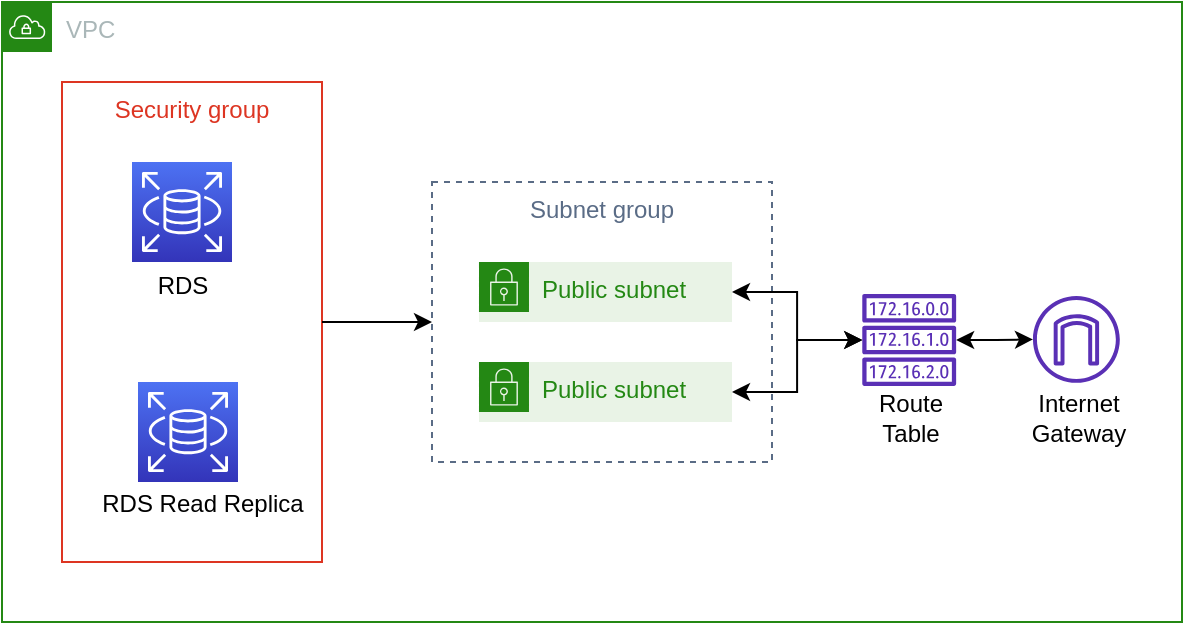 <mxfile version="14.1.8" type="device"><diagram id="VrJSyCtyyk0UYBWMlAai" name="Page-1"><mxGraphModel dx="749" dy="556" grid="1" gridSize="10" guides="1" tooltips="1" connect="1" arrows="1" fold="1" page="1" pageScale="1" pageWidth="850" pageHeight="1100" background="none" math="0" shadow="0"><root><mxCell id="0"/><mxCell id="1" parent="0"/><mxCell id="lls4c6PotRuVWO8DvVIY-1" value="VPC" style="points=[[0,0],[0.25,0],[0.5,0],[0.75,0],[1,0],[1,0.25],[1,0.5],[1,0.75],[1,1],[0.75,1],[0.5,1],[0.25,1],[0,1],[0,0.75],[0,0.5],[0,0.25]];outlineConnect=0;gradientColor=none;html=1;whiteSpace=wrap;fontSize=12;fontStyle=0;shape=mxgraph.aws4.group;grIcon=mxgraph.aws4.group_vpc;strokeColor=#248814;fillColor=none;verticalAlign=top;align=left;spacingLeft=30;fontColor=#AAB7B8;dashed=0;" parent="1" vertex="1"><mxGeometry x="40" y="210" width="590" height="310" as="geometry"/></mxCell><mxCell id="CpfxMeXxCXW5DumJ89Vl-24" value="" style="group" parent="1" vertex="1" connectable="0"><mxGeometry x="548" y="357.0" width="60" height="76.421" as="geometry"/></mxCell><mxCell id="lls4c6PotRuVWO8DvVIY-6" value="" style="outlineConnect=0;fontColor=#232F3E;fillColor=#5A30B5;strokeColor=none;dashed=0;verticalLabelPosition=bottom;verticalAlign=top;align=center;html=1;fontSize=12;fontStyle=0;aspect=fixed;pointerEvents=1;shape=mxgraph.aws4.internet_gateway;sketch=0;" parent="CpfxMeXxCXW5DumJ89Vl-24" vertex="1"><mxGeometry x="7.486" width="43.421" height="43.421" as="geometry"/></mxCell><mxCell id="lls4c6PotRuVWO8DvVIY-11" value="Internet&lt;br&gt;Gateway" style="text;html=1;resizable=0;autosize=1;align=center;verticalAlign=middle;points=[];fillColor=none;strokeColor=none;rounded=0;" parent="CpfxMeXxCXW5DumJ89Vl-24" vertex="1"><mxGeometry y="46.421" width="60" height="30" as="geometry"/></mxCell><mxCell id="IcWLiiD7wvoR-FQ5qUiS-12" value="" style="group" parent="1" vertex="1" connectable="0"><mxGeometry x="255" y="300" width="170" height="140" as="geometry"/></mxCell><mxCell id="CpfxMeXxCXW5DumJ89Vl-29" value="Subnet group" style="fillColor=none;strokeColor=#5A6C86;dashed=1;verticalAlign=top;fontStyle=0;fontColor=#5A6C86;align=center;" parent="IcWLiiD7wvoR-FQ5qUiS-12" vertex="1"><mxGeometry width="170" height="140" as="geometry"/></mxCell><mxCell id="lls4c6PotRuVWO8DvVIY-3" value="Public subnet" style="points=[[0,0],[0.25,0],[0.5,0],[0.75,0],[1,0],[1,0.25],[1,0.5],[1,0.75],[1,1],[0.75,1],[0.5,1],[0.25,1],[0,1],[0,0.75],[0,0.5],[0,0.25]];outlineConnect=0;gradientColor=none;html=1;whiteSpace=wrap;fontSize=12;fontStyle=0;shape=mxgraph.aws4.group;grIcon=mxgraph.aws4.group_security_group;grStroke=0;strokeColor=#248814;fillColor=#E9F3E6;verticalAlign=top;align=left;spacingLeft=30;fontColor=#248814;dashed=0;" parent="IcWLiiD7wvoR-FQ5qUiS-12" vertex="1"><mxGeometry x="23.49" y="40" width="126.51" height="30" as="geometry"/></mxCell><mxCell id="IcWLiiD7wvoR-FQ5qUiS-11" value="Public subnet" style="points=[[0,0],[0.25,0],[0.5,0],[0.75,0],[1,0],[1,0.25],[1,0.5],[1,0.75],[1,1],[0.75,1],[0.5,1],[0.25,1],[0,1],[0,0.75],[0,0.5],[0,0.25]];outlineConnect=0;gradientColor=none;html=1;whiteSpace=wrap;fontSize=12;fontStyle=0;shape=mxgraph.aws4.group;grIcon=mxgraph.aws4.group_security_group;grStroke=0;strokeColor=#248814;fillColor=#E9F3E6;verticalAlign=top;align=left;spacingLeft=30;fontColor=#248814;dashed=0;" parent="IcWLiiD7wvoR-FQ5qUiS-12" vertex="1"><mxGeometry x="23.49" y="90" width="126.51" height="30" as="geometry"/></mxCell><mxCell id="IcWLiiD7wvoR-FQ5qUiS-13" value="" style="group" parent="1" vertex="1" connectable="0"><mxGeometry x="70" y="250" width="130" height="240" as="geometry"/></mxCell><mxCell id="IcWLiiD7wvoR-FQ5qUiS-9" value="Security group" style="fillColor=none;strokeColor=#DD3522;verticalAlign=top;fontStyle=0;fontColor=#DD3522;" parent="IcWLiiD7wvoR-FQ5qUiS-13" vertex="1"><mxGeometry width="130" height="240" as="geometry"/></mxCell><mxCell id="IcWLiiD7wvoR-FQ5qUiS-6" value="" style="group" parent="IcWLiiD7wvoR-FQ5qUiS-13" vertex="1" connectable="0"><mxGeometry x="35" y="40" width="50" height="72" as="geometry"/></mxCell><mxCell id="IcWLiiD7wvoR-FQ5qUiS-2" value="" style="outlineConnect=0;fontColor=#232F3E;gradientColor=#4D72F3;gradientDirection=north;fillColor=#3334B9;strokeColor=#ffffff;dashed=0;verticalLabelPosition=bottom;verticalAlign=top;align=center;html=1;fontSize=12;fontStyle=0;aspect=fixed;shape=mxgraph.aws4.resourceIcon;resIcon=mxgraph.aws4.rds;" parent="IcWLiiD7wvoR-FQ5qUiS-6" vertex="1"><mxGeometry width="50" height="50" as="geometry"/></mxCell><mxCell id="IcWLiiD7wvoR-FQ5qUiS-4" value="RDS" style="text;html=1;resizable=0;autosize=1;align=center;verticalAlign=middle;points=[];fillColor=none;strokeColor=none;rounded=0;" parent="IcWLiiD7wvoR-FQ5qUiS-6" vertex="1"><mxGeometry x="5" y="52" width="40" height="20" as="geometry"/></mxCell><mxCell id="IcWLiiD7wvoR-FQ5qUiS-7" value="" style="group" parent="IcWLiiD7wvoR-FQ5qUiS-13" vertex="1" connectable="0"><mxGeometry x="10" y="150" width="120" height="71" as="geometry"/></mxCell><mxCell id="IcWLiiD7wvoR-FQ5qUiS-3" value="" style="outlineConnect=0;fontColor=#232F3E;gradientColor=#4D72F3;gradientDirection=north;fillColor=#3334B9;strokeColor=#ffffff;dashed=0;verticalLabelPosition=bottom;verticalAlign=top;align=center;html=1;fontSize=12;fontStyle=0;aspect=fixed;shape=mxgraph.aws4.resourceIcon;resIcon=mxgraph.aws4.rds;" parent="IcWLiiD7wvoR-FQ5qUiS-7" vertex="1"><mxGeometry x="28" width="50" height="50" as="geometry"/></mxCell><mxCell id="IcWLiiD7wvoR-FQ5qUiS-5" value="RDS Read Replica" style="text;html=1;resizable=0;autosize=1;align=center;verticalAlign=middle;points=[];fillColor=none;strokeColor=none;rounded=0;" parent="IcWLiiD7wvoR-FQ5qUiS-7" vertex="1"><mxGeometry y="51" width="120" height="20" as="geometry"/></mxCell><mxCell id="IcWLiiD7wvoR-FQ5qUiS-14" style="edgeStyle=orthogonalEdgeStyle;rounded=0;orthogonalLoop=1;jettySize=auto;html=1;exitX=1;exitY=0.5;exitDx=0;exitDy=0;entryX=0;entryY=0.5;entryDx=0;entryDy=0;" parent="1" source="IcWLiiD7wvoR-FQ5qUiS-9" target="CpfxMeXxCXW5DumJ89Vl-29" edge="1"><mxGeometry relative="1" as="geometry"/></mxCell><mxCell id="IcWLiiD7wvoR-FQ5qUiS-17" value="" style="group" parent="1" vertex="1" connectable="0"><mxGeometry x="468.6" y="356" width="50.0" height="77" as="geometry"/></mxCell><mxCell id="lls4c6PotRuVWO8DvVIY-5" value="" style="outlineConnect=0;fontColor=#232F3E;gradientColor=none;fillColor=#5A30B5;strokeColor=none;dashed=0;verticalLabelPosition=bottom;verticalAlign=top;align=center;html=1;fontSize=12;fontStyle=0;aspect=fixed;pointerEvents=1;shape=mxgraph.aws4.route_table;" parent="IcWLiiD7wvoR-FQ5qUiS-17" vertex="1"><mxGeometry x="1.4" width="47.21" height="46" as="geometry"/></mxCell><mxCell id="lls4c6PotRuVWO8DvVIY-9" value="Route&lt;br&gt;Table" style="text;html=1;resizable=0;autosize=1;align=center;verticalAlign=middle;points=[];fillColor=none;strokeColor=none;rounded=0;" parent="IcWLiiD7wvoR-FQ5qUiS-17" vertex="1"><mxGeometry y="47" width="50" height="30" as="geometry"/></mxCell><mxCell id="IcWLiiD7wvoR-FQ5qUiS-18" style="edgeStyle=orthogonalEdgeStyle;rounded=0;orthogonalLoop=1;jettySize=auto;html=1;startArrow=classic;startFill=1;" parent="1" source="lls4c6PotRuVWO8DvVIY-5" target="lls4c6PotRuVWO8DvVIY-6" edge="1"><mxGeometry relative="1" as="geometry"/></mxCell><mxCell id="IcWLiiD7wvoR-FQ5qUiS-16" style="edgeStyle=orthogonalEdgeStyle;rounded=0;orthogonalLoop=1;jettySize=auto;html=1;entryX=1;entryY=0.5;entryDx=0;entryDy=0;startArrow=classic;startFill=1;" parent="1" source="lls4c6PotRuVWO8DvVIY-5" target="IcWLiiD7wvoR-FQ5qUiS-11" edge="1"><mxGeometry relative="1" as="geometry"/></mxCell><mxCell id="IcWLiiD7wvoR-FQ5qUiS-15" style="edgeStyle=orthogonalEdgeStyle;rounded=0;orthogonalLoop=1;jettySize=auto;html=1;entryX=1;entryY=0.5;entryDx=0;entryDy=0;startArrow=classic;startFill=1;" parent="1" source="lls4c6PotRuVWO8DvVIY-5" target="lls4c6PotRuVWO8DvVIY-3" edge="1"><mxGeometry relative="1" as="geometry"/></mxCell></root></mxGraphModel></diagram></mxfile>